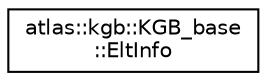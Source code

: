 digraph "Graphical Class Hierarchy"
{
  edge [fontname="Helvetica",fontsize="10",labelfontname="Helvetica",labelfontsize="10"];
  node [fontname="Helvetica",fontsize="10",shape=record];
  rankdir="LR";
  Node1 [label="atlas::kgb::KGB_base\l::EltInfo",height=0.2,width=0.4,color="black", fillcolor="white", style="filled",URL="$structatlas_1_1kgb_1_1KGB__base_1_1EltInfo.html"];
}
